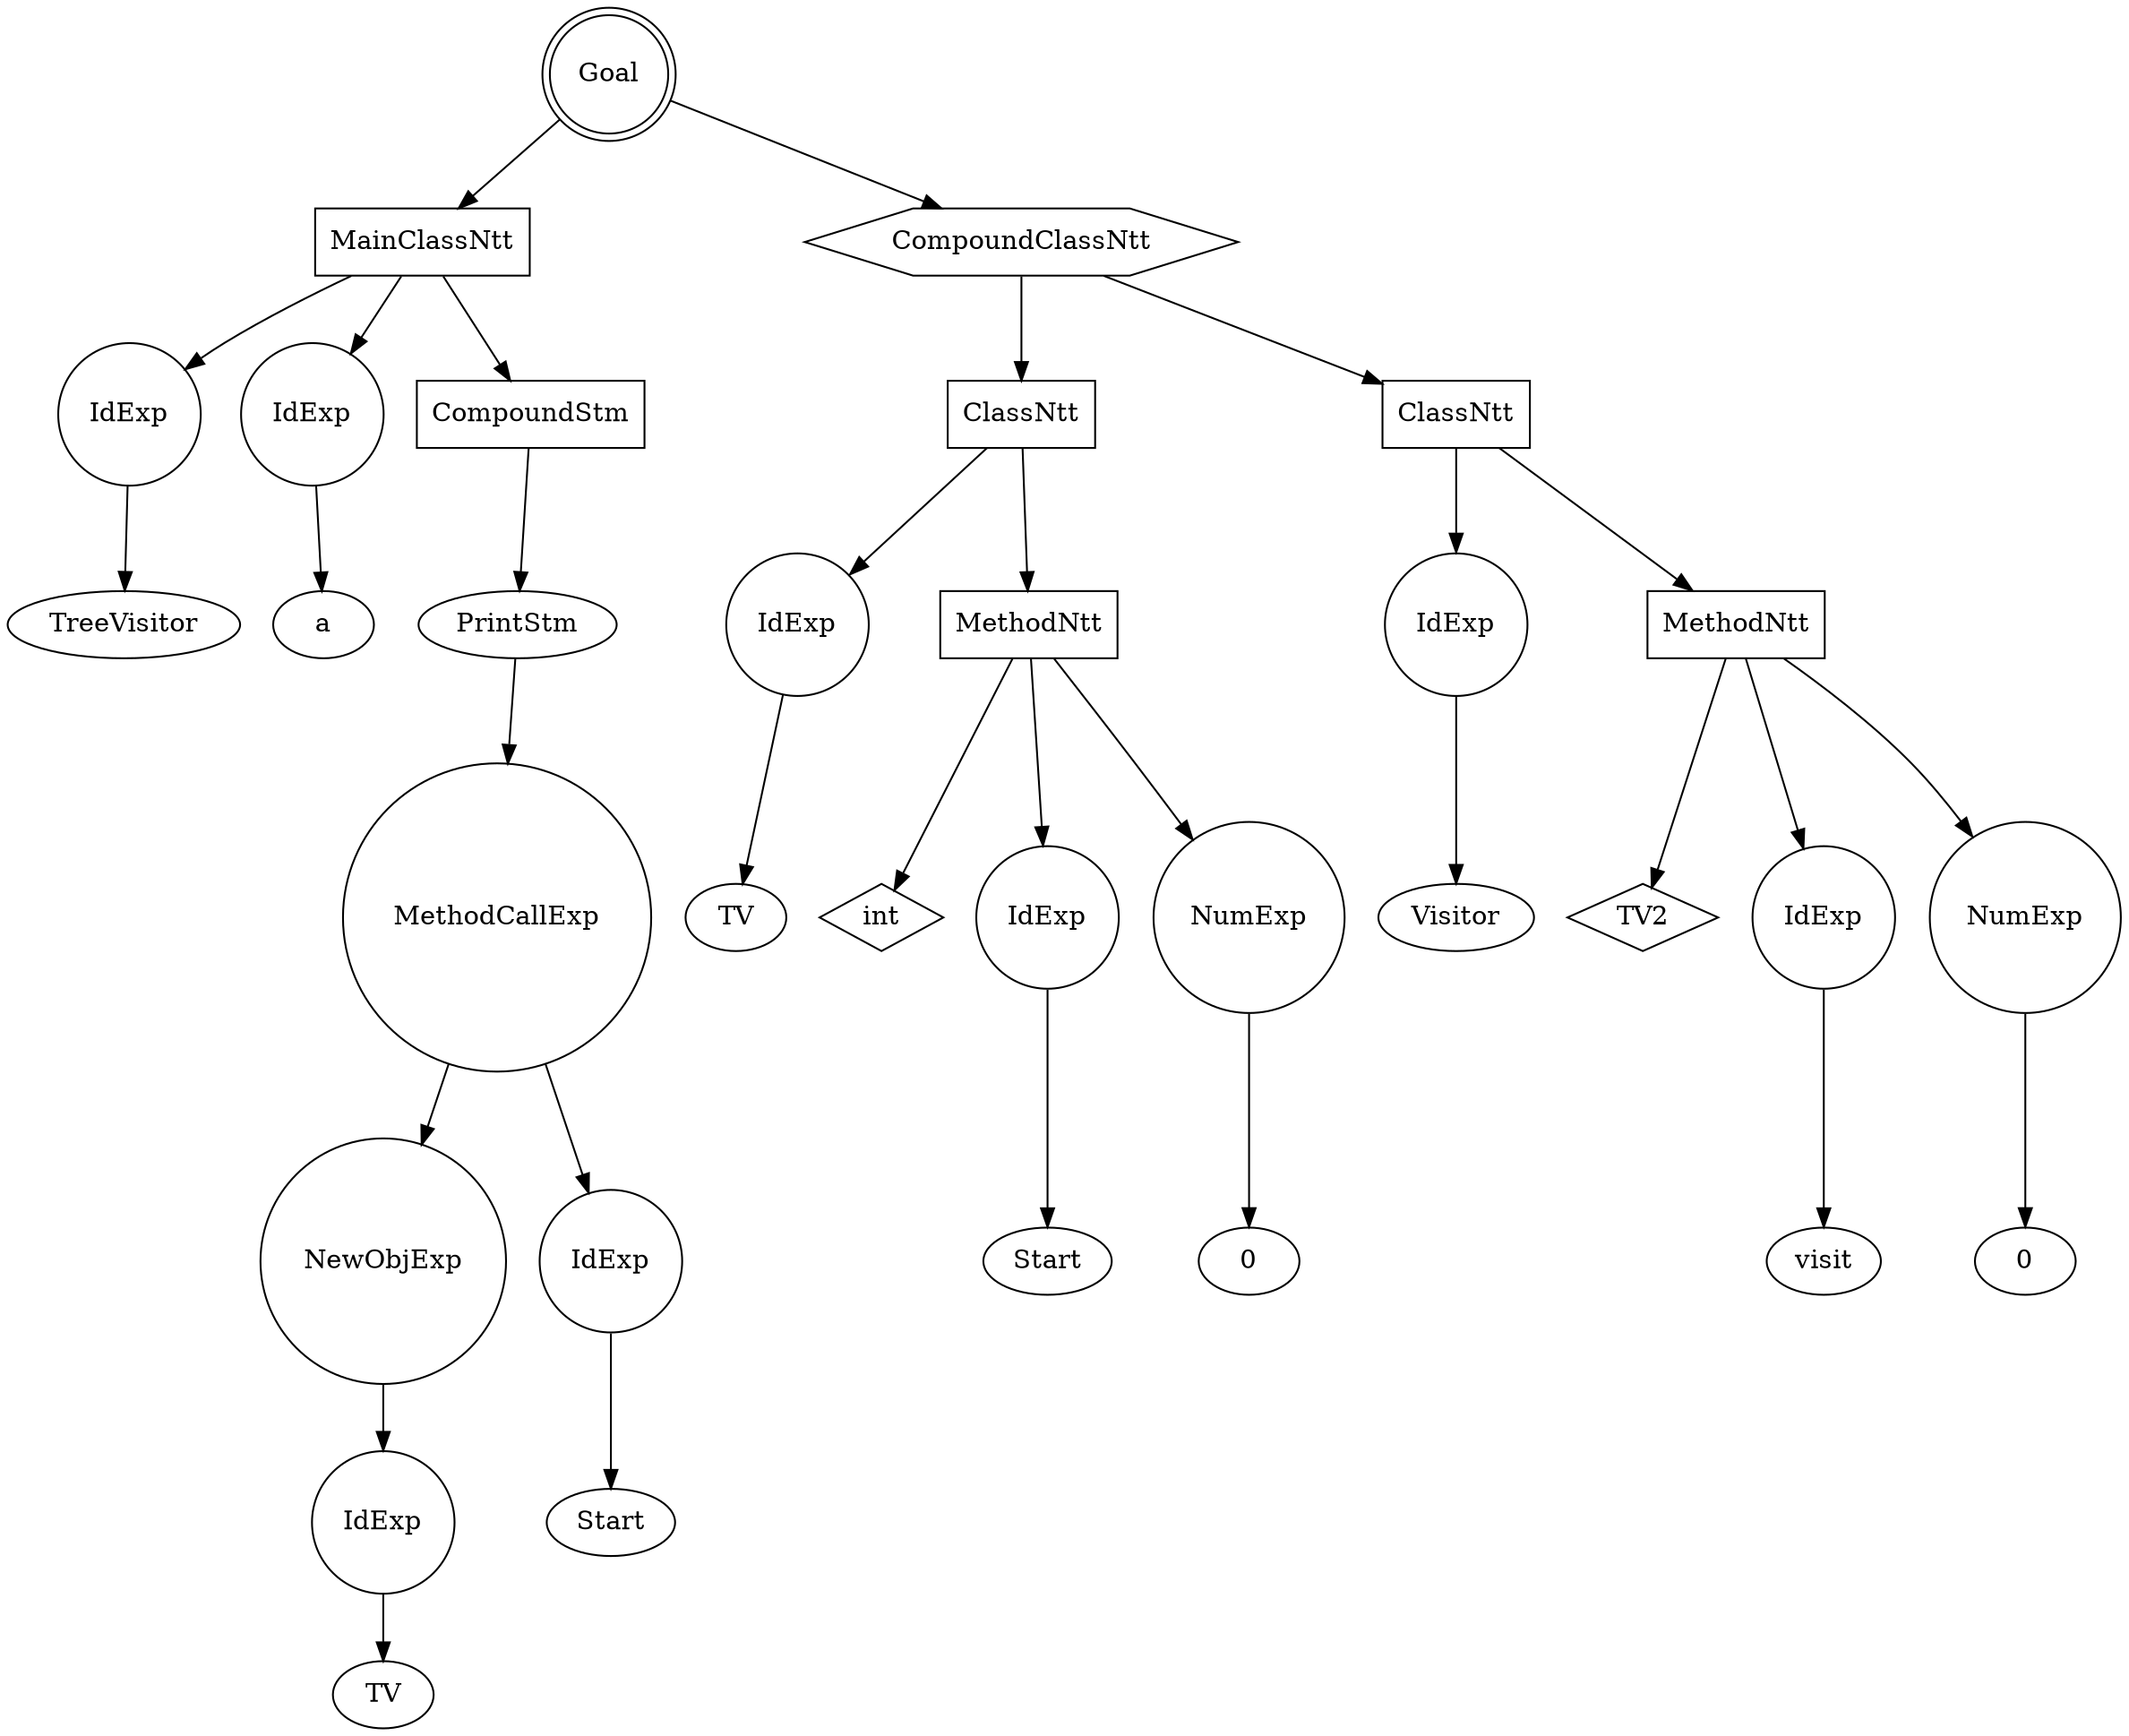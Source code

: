 digraph my_graph {
-1261435184;
-1261435184[label = "Goal", shape = "doublecircle"];
-1261435184->-1261434416;
-1261434416[label = "MainClassNtt", shape = "box"];
-1261434416->-1261434080
-1261434080[label = "IdExp", shape = "circle"];
-1261434080->-1261434064;
-1261434064[label = "TreeVisitor"];
-1261434416->-1261434128
-1261434128[label = "IdExp", shape = "circle"];
-1261434128->-1261434112;
-1261434112[label = "a"];
-1261434416->-1261434368;
-1261434368[label = "CompoundStm", shape = "polygon"];
-1261434368->-1259338736;
-1259338736[label = "PrintStm", shape = "ellipse"];
-1259338736->-1261434320
-1261434320[label = "MethodCallExp", shape = "circle"];
-1261434320->-1261434224
-1261434224[label = "NewObjExp", shape = "circle"];
-1261434224->-1261434176
-1261434176[label = "IdExp", shape = "circle"];
-1261434176->-1261434160;
-1261434160[label = "TV"];
-1261434320->-1261434272
-1261434272[label = "IdExp", shape = "circle"];
-1261434272->-1261434256;
-1261434256[label = "Start"];
-1261435184->-1261435136;
-1261435136[label = "CompoundClassNtt", shape = "hexagon"];
-1261435136->-1261434704;
-1261434704[label = "ClassNtt", shape = "box"];
-1261434704->-1261434464
-1261434464[label = "IdExp", shape = "circle"];
-1261434464->-1261434448;
-1261434448[label = "TV"];
-1261434704->-1250949232;
-1250949232[label = "MethodNtt", shape = "box"];
-1250949232->-1261434512;
-1261434512[label = "int", shape = "diamond" ];
-1250949232->-1261434560
-1261434560[label = "IdExp", shape = "circle"];
-1261434560->-1261434544;
-1261434544[label = "Start"];
-1250949232->-1261434608
-1261434608[label = "NumExp", shape = "circle"];
-1261434608->-1261434592;
-1261434592[label = "0"];
-1261435136->-1261435088;
-1261435088[label = "ClassNtt", shape = "box"];
-1261435088->-1261434800
-1261434800[label = "IdExp", shape = "circle"];
-1261434800->-1261434784;
-1261434784[label = "Visitor"];
-1261435088->-1250949488;
-1250949488[label = "MethodNtt", shape = "box"];
-1250949488->-1261434896;
-1261434896[label = "TV2", shape = "diamond" ];
-1250949488->-1261434944
-1261434944[label = "IdExp", shape = "circle"];
-1261434944->-1261434928;
-1261434928[label = "visit"];
-1250949488->-1261434992
-1261434992[label = "NumExp", shape = "circle"];
-1261434992->-1261434976;
-1261434976[label = "0"];

}